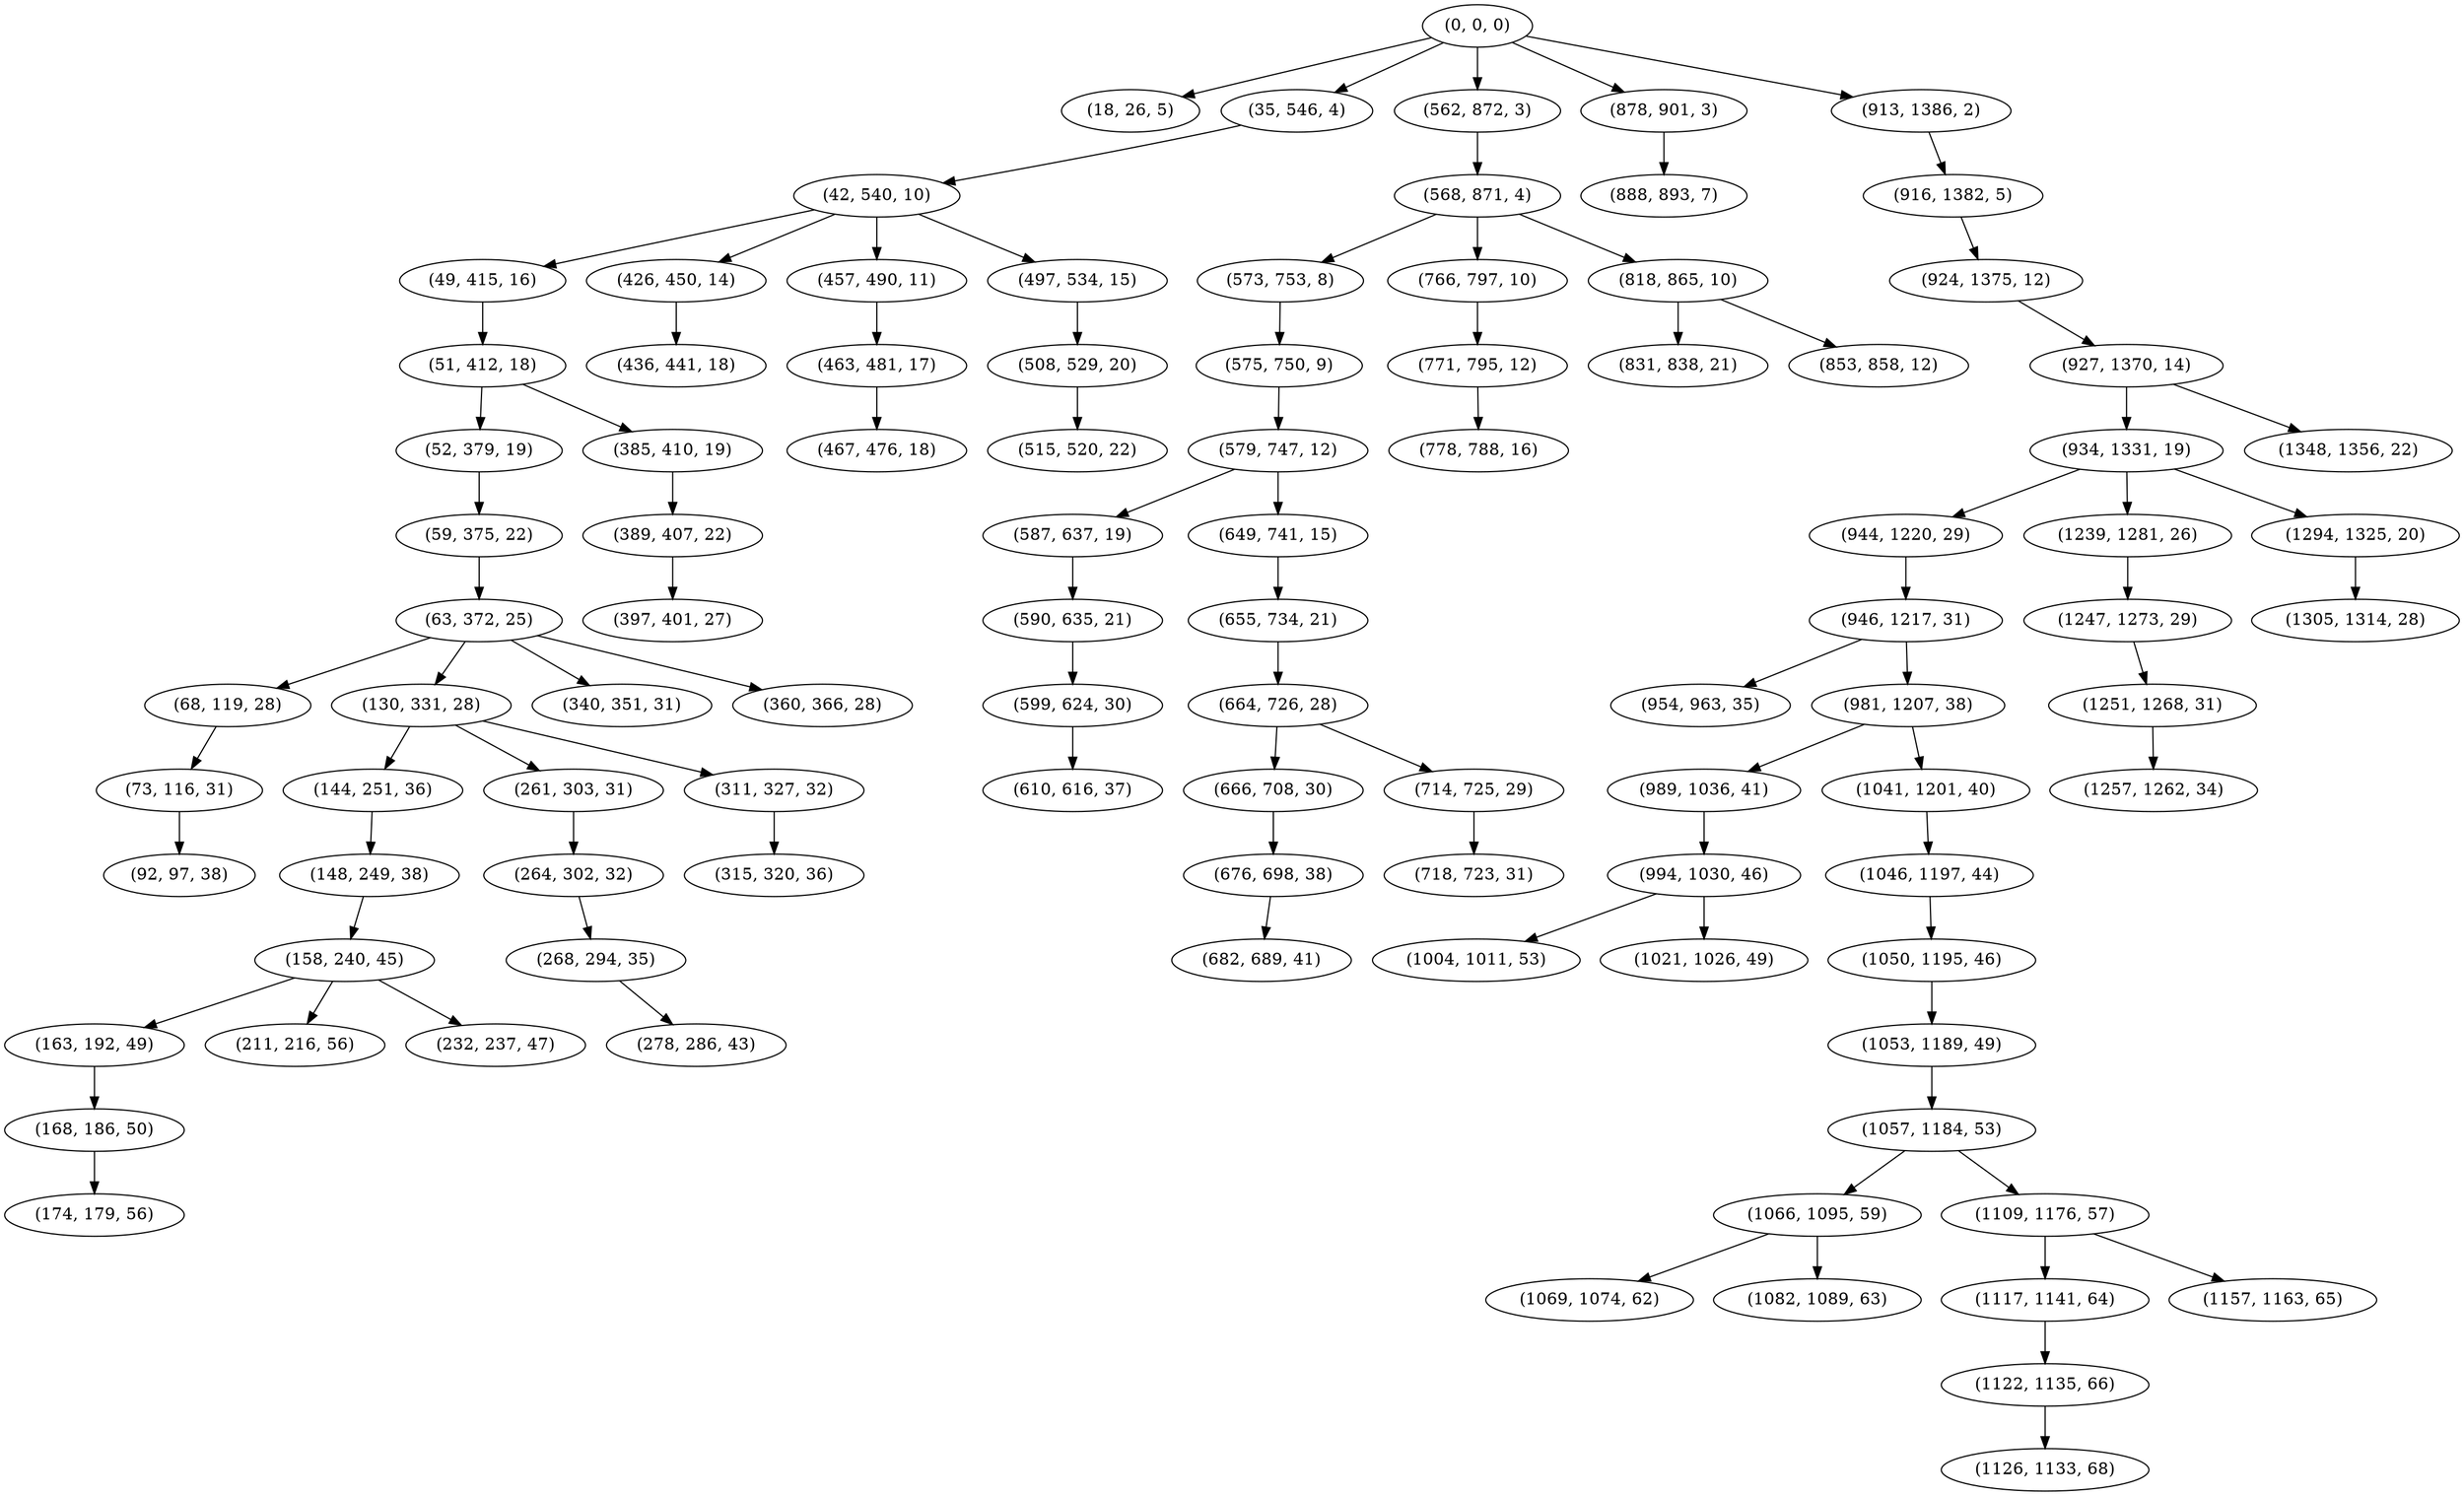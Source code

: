 digraph tree {
    "(0, 0, 0)";
    "(18, 26, 5)";
    "(35, 546, 4)";
    "(42, 540, 10)";
    "(49, 415, 16)";
    "(51, 412, 18)";
    "(52, 379, 19)";
    "(59, 375, 22)";
    "(63, 372, 25)";
    "(68, 119, 28)";
    "(73, 116, 31)";
    "(92, 97, 38)";
    "(130, 331, 28)";
    "(144, 251, 36)";
    "(148, 249, 38)";
    "(158, 240, 45)";
    "(163, 192, 49)";
    "(168, 186, 50)";
    "(174, 179, 56)";
    "(211, 216, 56)";
    "(232, 237, 47)";
    "(261, 303, 31)";
    "(264, 302, 32)";
    "(268, 294, 35)";
    "(278, 286, 43)";
    "(311, 327, 32)";
    "(315, 320, 36)";
    "(340, 351, 31)";
    "(360, 366, 28)";
    "(385, 410, 19)";
    "(389, 407, 22)";
    "(397, 401, 27)";
    "(426, 450, 14)";
    "(436, 441, 18)";
    "(457, 490, 11)";
    "(463, 481, 17)";
    "(467, 476, 18)";
    "(497, 534, 15)";
    "(508, 529, 20)";
    "(515, 520, 22)";
    "(562, 872, 3)";
    "(568, 871, 4)";
    "(573, 753, 8)";
    "(575, 750, 9)";
    "(579, 747, 12)";
    "(587, 637, 19)";
    "(590, 635, 21)";
    "(599, 624, 30)";
    "(610, 616, 37)";
    "(649, 741, 15)";
    "(655, 734, 21)";
    "(664, 726, 28)";
    "(666, 708, 30)";
    "(676, 698, 38)";
    "(682, 689, 41)";
    "(714, 725, 29)";
    "(718, 723, 31)";
    "(766, 797, 10)";
    "(771, 795, 12)";
    "(778, 788, 16)";
    "(818, 865, 10)";
    "(831, 838, 21)";
    "(853, 858, 12)";
    "(878, 901, 3)";
    "(888, 893, 7)";
    "(913, 1386, 2)";
    "(916, 1382, 5)";
    "(924, 1375, 12)";
    "(927, 1370, 14)";
    "(934, 1331, 19)";
    "(944, 1220, 29)";
    "(946, 1217, 31)";
    "(954, 963, 35)";
    "(981, 1207, 38)";
    "(989, 1036, 41)";
    "(994, 1030, 46)";
    "(1004, 1011, 53)";
    "(1021, 1026, 49)";
    "(1041, 1201, 40)";
    "(1046, 1197, 44)";
    "(1050, 1195, 46)";
    "(1053, 1189, 49)";
    "(1057, 1184, 53)";
    "(1066, 1095, 59)";
    "(1069, 1074, 62)";
    "(1082, 1089, 63)";
    "(1109, 1176, 57)";
    "(1117, 1141, 64)";
    "(1122, 1135, 66)";
    "(1126, 1133, 68)";
    "(1157, 1163, 65)";
    "(1239, 1281, 26)";
    "(1247, 1273, 29)";
    "(1251, 1268, 31)";
    "(1257, 1262, 34)";
    "(1294, 1325, 20)";
    "(1305, 1314, 28)";
    "(1348, 1356, 22)";
    "(0, 0, 0)" -> "(18, 26, 5)";
    "(0, 0, 0)" -> "(35, 546, 4)";
    "(0, 0, 0)" -> "(562, 872, 3)";
    "(0, 0, 0)" -> "(878, 901, 3)";
    "(0, 0, 0)" -> "(913, 1386, 2)";
    "(35, 546, 4)" -> "(42, 540, 10)";
    "(42, 540, 10)" -> "(49, 415, 16)";
    "(42, 540, 10)" -> "(426, 450, 14)";
    "(42, 540, 10)" -> "(457, 490, 11)";
    "(42, 540, 10)" -> "(497, 534, 15)";
    "(49, 415, 16)" -> "(51, 412, 18)";
    "(51, 412, 18)" -> "(52, 379, 19)";
    "(51, 412, 18)" -> "(385, 410, 19)";
    "(52, 379, 19)" -> "(59, 375, 22)";
    "(59, 375, 22)" -> "(63, 372, 25)";
    "(63, 372, 25)" -> "(68, 119, 28)";
    "(63, 372, 25)" -> "(130, 331, 28)";
    "(63, 372, 25)" -> "(340, 351, 31)";
    "(63, 372, 25)" -> "(360, 366, 28)";
    "(68, 119, 28)" -> "(73, 116, 31)";
    "(73, 116, 31)" -> "(92, 97, 38)";
    "(130, 331, 28)" -> "(144, 251, 36)";
    "(130, 331, 28)" -> "(261, 303, 31)";
    "(130, 331, 28)" -> "(311, 327, 32)";
    "(144, 251, 36)" -> "(148, 249, 38)";
    "(148, 249, 38)" -> "(158, 240, 45)";
    "(158, 240, 45)" -> "(163, 192, 49)";
    "(158, 240, 45)" -> "(211, 216, 56)";
    "(158, 240, 45)" -> "(232, 237, 47)";
    "(163, 192, 49)" -> "(168, 186, 50)";
    "(168, 186, 50)" -> "(174, 179, 56)";
    "(261, 303, 31)" -> "(264, 302, 32)";
    "(264, 302, 32)" -> "(268, 294, 35)";
    "(268, 294, 35)" -> "(278, 286, 43)";
    "(311, 327, 32)" -> "(315, 320, 36)";
    "(385, 410, 19)" -> "(389, 407, 22)";
    "(389, 407, 22)" -> "(397, 401, 27)";
    "(426, 450, 14)" -> "(436, 441, 18)";
    "(457, 490, 11)" -> "(463, 481, 17)";
    "(463, 481, 17)" -> "(467, 476, 18)";
    "(497, 534, 15)" -> "(508, 529, 20)";
    "(508, 529, 20)" -> "(515, 520, 22)";
    "(562, 872, 3)" -> "(568, 871, 4)";
    "(568, 871, 4)" -> "(573, 753, 8)";
    "(568, 871, 4)" -> "(766, 797, 10)";
    "(568, 871, 4)" -> "(818, 865, 10)";
    "(573, 753, 8)" -> "(575, 750, 9)";
    "(575, 750, 9)" -> "(579, 747, 12)";
    "(579, 747, 12)" -> "(587, 637, 19)";
    "(579, 747, 12)" -> "(649, 741, 15)";
    "(587, 637, 19)" -> "(590, 635, 21)";
    "(590, 635, 21)" -> "(599, 624, 30)";
    "(599, 624, 30)" -> "(610, 616, 37)";
    "(649, 741, 15)" -> "(655, 734, 21)";
    "(655, 734, 21)" -> "(664, 726, 28)";
    "(664, 726, 28)" -> "(666, 708, 30)";
    "(664, 726, 28)" -> "(714, 725, 29)";
    "(666, 708, 30)" -> "(676, 698, 38)";
    "(676, 698, 38)" -> "(682, 689, 41)";
    "(714, 725, 29)" -> "(718, 723, 31)";
    "(766, 797, 10)" -> "(771, 795, 12)";
    "(771, 795, 12)" -> "(778, 788, 16)";
    "(818, 865, 10)" -> "(831, 838, 21)";
    "(818, 865, 10)" -> "(853, 858, 12)";
    "(878, 901, 3)" -> "(888, 893, 7)";
    "(913, 1386, 2)" -> "(916, 1382, 5)";
    "(916, 1382, 5)" -> "(924, 1375, 12)";
    "(924, 1375, 12)" -> "(927, 1370, 14)";
    "(927, 1370, 14)" -> "(934, 1331, 19)";
    "(927, 1370, 14)" -> "(1348, 1356, 22)";
    "(934, 1331, 19)" -> "(944, 1220, 29)";
    "(934, 1331, 19)" -> "(1239, 1281, 26)";
    "(934, 1331, 19)" -> "(1294, 1325, 20)";
    "(944, 1220, 29)" -> "(946, 1217, 31)";
    "(946, 1217, 31)" -> "(954, 963, 35)";
    "(946, 1217, 31)" -> "(981, 1207, 38)";
    "(981, 1207, 38)" -> "(989, 1036, 41)";
    "(981, 1207, 38)" -> "(1041, 1201, 40)";
    "(989, 1036, 41)" -> "(994, 1030, 46)";
    "(994, 1030, 46)" -> "(1004, 1011, 53)";
    "(994, 1030, 46)" -> "(1021, 1026, 49)";
    "(1041, 1201, 40)" -> "(1046, 1197, 44)";
    "(1046, 1197, 44)" -> "(1050, 1195, 46)";
    "(1050, 1195, 46)" -> "(1053, 1189, 49)";
    "(1053, 1189, 49)" -> "(1057, 1184, 53)";
    "(1057, 1184, 53)" -> "(1066, 1095, 59)";
    "(1057, 1184, 53)" -> "(1109, 1176, 57)";
    "(1066, 1095, 59)" -> "(1069, 1074, 62)";
    "(1066, 1095, 59)" -> "(1082, 1089, 63)";
    "(1109, 1176, 57)" -> "(1117, 1141, 64)";
    "(1109, 1176, 57)" -> "(1157, 1163, 65)";
    "(1117, 1141, 64)" -> "(1122, 1135, 66)";
    "(1122, 1135, 66)" -> "(1126, 1133, 68)";
    "(1239, 1281, 26)" -> "(1247, 1273, 29)";
    "(1247, 1273, 29)" -> "(1251, 1268, 31)";
    "(1251, 1268, 31)" -> "(1257, 1262, 34)";
    "(1294, 1325, 20)" -> "(1305, 1314, 28)";
}

